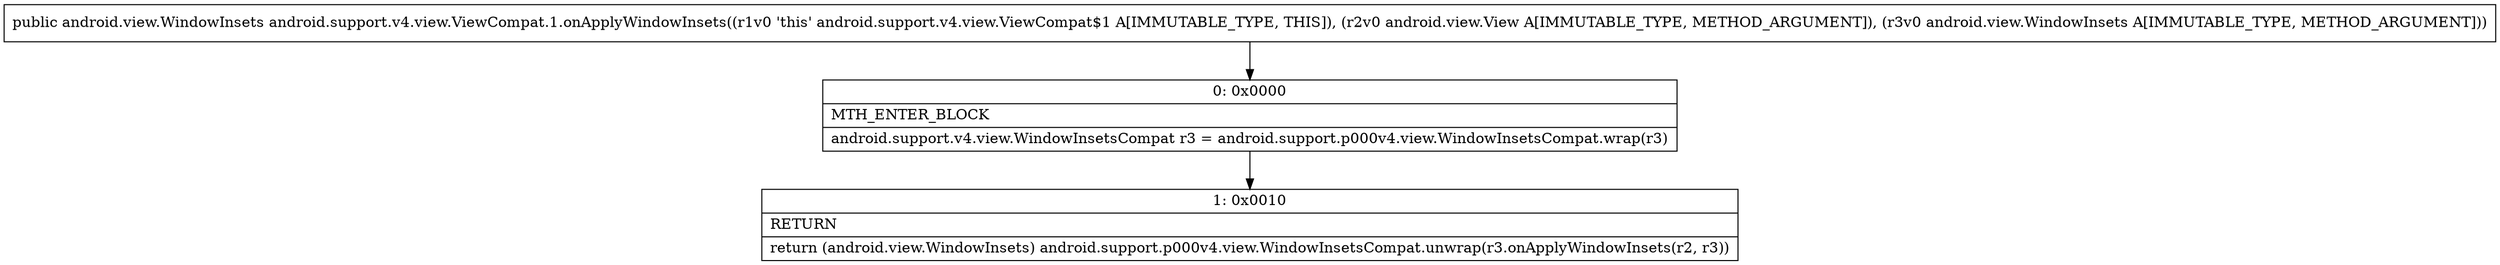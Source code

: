 digraph "CFG forandroid.support.v4.view.ViewCompat.1.onApplyWindowInsets(Landroid\/view\/View;Landroid\/view\/WindowInsets;)Landroid\/view\/WindowInsets;" {
Node_0 [shape=record,label="{0\:\ 0x0000|MTH_ENTER_BLOCK\l|android.support.v4.view.WindowInsetsCompat r3 = android.support.p000v4.view.WindowInsetsCompat.wrap(r3)\l}"];
Node_1 [shape=record,label="{1\:\ 0x0010|RETURN\l|return (android.view.WindowInsets) android.support.p000v4.view.WindowInsetsCompat.unwrap(r3.onApplyWindowInsets(r2, r3))\l}"];
MethodNode[shape=record,label="{public android.view.WindowInsets android.support.v4.view.ViewCompat.1.onApplyWindowInsets((r1v0 'this' android.support.v4.view.ViewCompat$1 A[IMMUTABLE_TYPE, THIS]), (r2v0 android.view.View A[IMMUTABLE_TYPE, METHOD_ARGUMENT]), (r3v0 android.view.WindowInsets A[IMMUTABLE_TYPE, METHOD_ARGUMENT])) }"];
MethodNode -> Node_0;
Node_0 -> Node_1;
}

